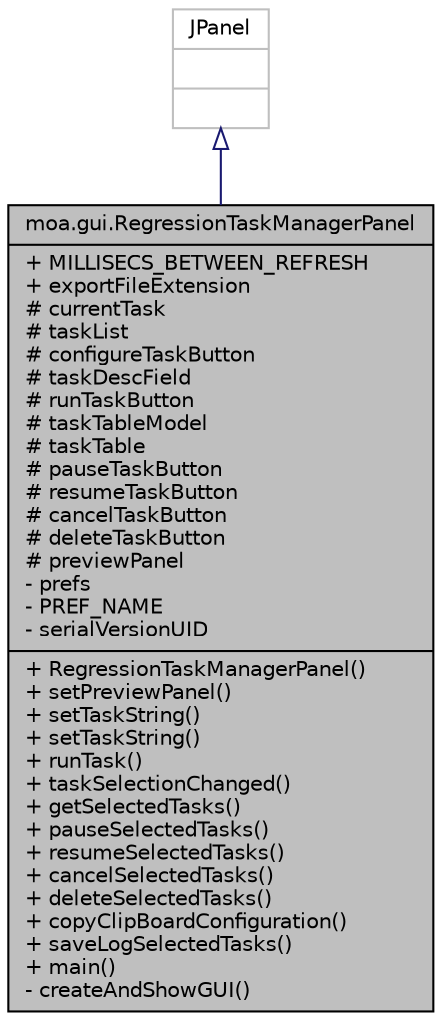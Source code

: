 digraph G
{
  edge [fontname="Helvetica",fontsize="10",labelfontname="Helvetica",labelfontsize="10"];
  node [fontname="Helvetica",fontsize="10",shape=record];
  Node1 [label="{moa.gui.RegressionTaskManagerPanel\n|+ MILLISECS_BETWEEN_REFRESH\l+ exportFileExtension\l# currentTask\l# taskList\l# configureTaskButton\l# taskDescField\l# runTaskButton\l# taskTableModel\l# taskTable\l# pauseTaskButton\l# resumeTaskButton\l# cancelTaskButton\l# deleteTaskButton\l# previewPanel\l- prefs\l- PREF_NAME\l- serialVersionUID\l|+ RegressionTaskManagerPanel()\l+ setPreviewPanel()\l+ setTaskString()\l+ setTaskString()\l+ runTask()\l+ taskSelectionChanged()\l+ getSelectedTasks()\l+ pauseSelectedTasks()\l+ resumeSelectedTasks()\l+ cancelSelectedTasks()\l+ deleteSelectedTasks()\l+ copyClipBoardConfiguration()\l+ saveLogSelectedTasks()\l+ main()\l- createAndShowGUI()\l}",height=0.2,width=0.4,color="black", fillcolor="grey75", style="filled" fontcolor="black"];
  Node2 -> Node1 [dir=back,color="midnightblue",fontsize="10",style="solid",arrowtail="empty",fontname="Helvetica"];
  Node2 [label="{JPanel\n||}",height=0.2,width=0.4,color="grey75", fillcolor="white", style="filled"];
}
